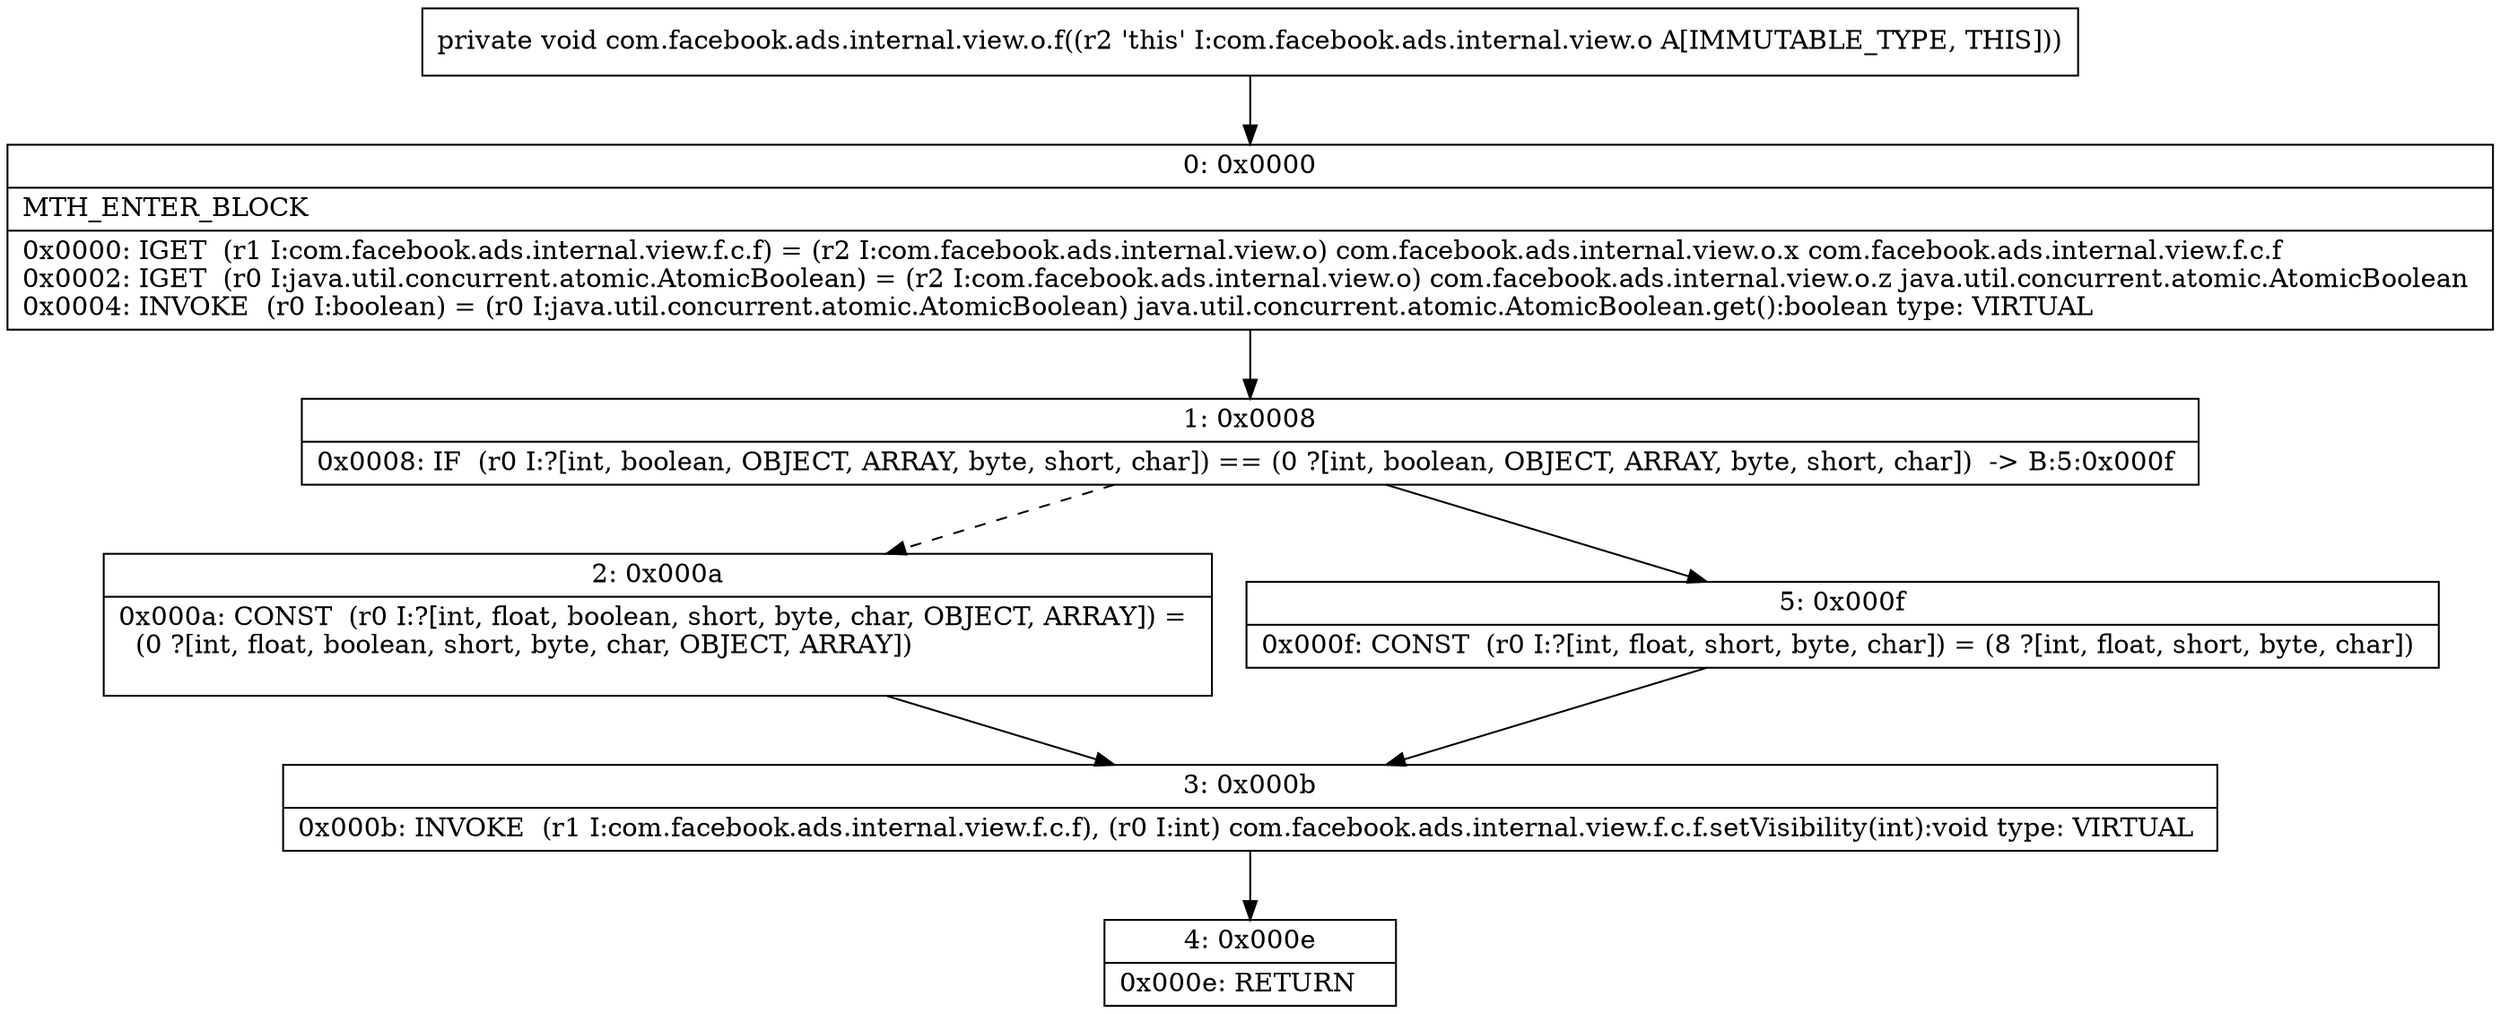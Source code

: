 digraph "CFG forcom.facebook.ads.internal.view.o.f()V" {
Node_0 [shape=record,label="{0\:\ 0x0000|MTH_ENTER_BLOCK\l|0x0000: IGET  (r1 I:com.facebook.ads.internal.view.f.c.f) = (r2 I:com.facebook.ads.internal.view.o) com.facebook.ads.internal.view.o.x com.facebook.ads.internal.view.f.c.f \l0x0002: IGET  (r0 I:java.util.concurrent.atomic.AtomicBoolean) = (r2 I:com.facebook.ads.internal.view.o) com.facebook.ads.internal.view.o.z java.util.concurrent.atomic.AtomicBoolean \l0x0004: INVOKE  (r0 I:boolean) = (r0 I:java.util.concurrent.atomic.AtomicBoolean) java.util.concurrent.atomic.AtomicBoolean.get():boolean type: VIRTUAL \l}"];
Node_1 [shape=record,label="{1\:\ 0x0008|0x0008: IF  (r0 I:?[int, boolean, OBJECT, ARRAY, byte, short, char]) == (0 ?[int, boolean, OBJECT, ARRAY, byte, short, char])  \-\> B:5:0x000f \l}"];
Node_2 [shape=record,label="{2\:\ 0x000a|0x000a: CONST  (r0 I:?[int, float, boolean, short, byte, char, OBJECT, ARRAY]) = \l  (0 ?[int, float, boolean, short, byte, char, OBJECT, ARRAY])\l \l}"];
Node_3 [shape=record,label="{3\:\ 0x000b|0x000b: INVOKE  (r1 I:com.facebook.ads.internal.view.f.c.f), (r0 I:int) com.facebook.ads.internal.view.f.c.f.setVisibility(int):void type: VIRTUAL \l}"];
Node_4 [shape=record,label="{4\:\ 0x000e|0x000e: RETURN   \l}"];
Node_5 [shape=record,label="{5\:\ 0x000f|0x000f: CONST  (r0 I:?[int, float, short, byte, char]) = (8 ?[int, float, short, byte, char]) \l}"];
MethodNode[shape=record,label="{private void com.facebook.ads.internal.view.o.f((r2 'this' I:com.facebook.ads.internal.view.o A[IMMUTABLE_TYPE, THIS])) }"];
MethodNode -> Node_0;
Node_0 -> Node_1;
Node_1 -> Node_2[style=dashed];
Node_1 -> Node_5;
Node_2 -> Node_3;
Node_3 -> Node_4;
Node_5 -> Node_3;
}

